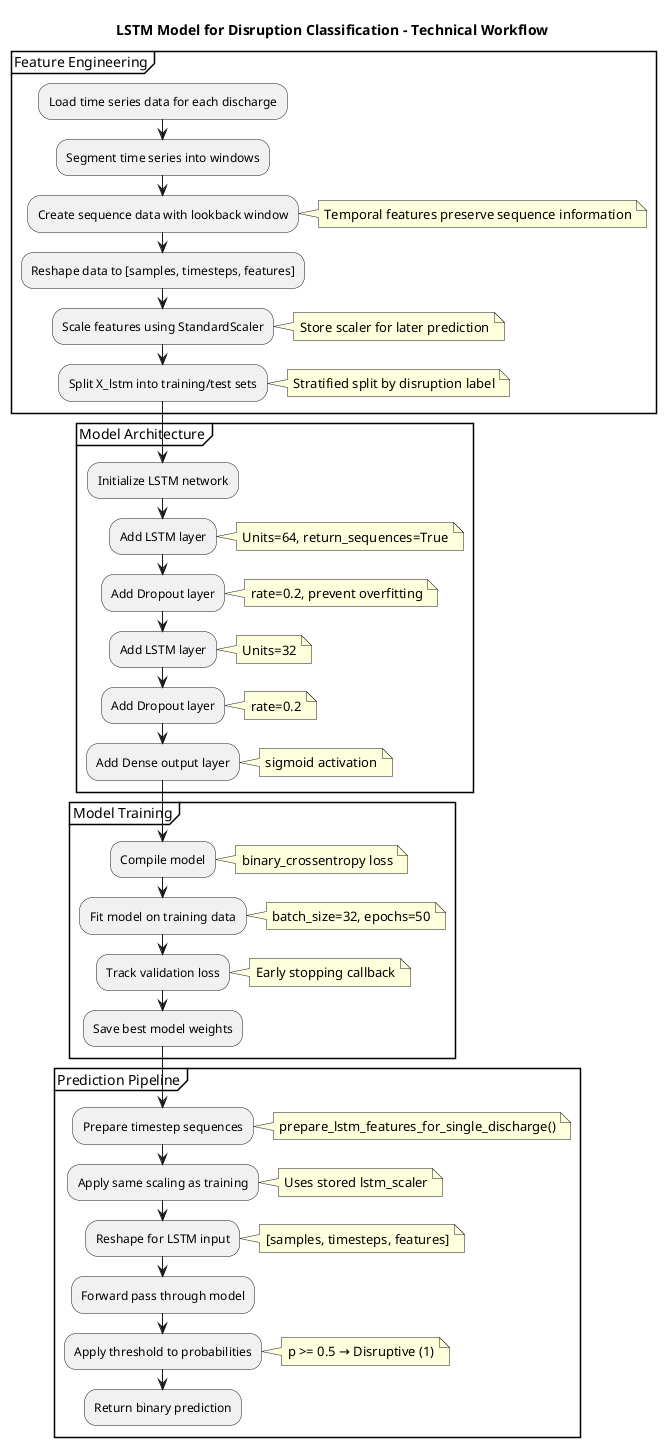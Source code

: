 @startuml LSTM_Model_Technical_Workflow

title LSTM Model for Disruption Classification - Technical Workflow

partition "Feature Engineering" {
  :Load time series data for each discharge;
  :Segment time series into windows;
  :Create sequence data with lookback window;
  note right: Temporal features preserve sequence information
  
  :Reshape data to [samples, timesteps, features];
  :Scale features using StandardScaler;
  note right: Store scaler for later prediction
  
  :Split X_lstm into training/test sets;
  note right: Stratified split by disruption label
}

partition "Model Architecture" {
  :Initialize LSTM network;
  :Add LSTM layer;
  note right: Units=64, return_sequences=True
  
  :Add Dropout layer;
  note right: rate=0.2, prevent overfitting
  
  :Add LSTM layer;
  note right: Units=32
  
  :Add Dropout layer;
  note right: rate=0.2
  
  :Add Dense output layer;
  note right: sigmoid activation
}

partition "Model Training" {
  :Compile model;
  note right: binary_crossentropy loss
  
  :Fit model on training data;
  note right: batch_size=32, epochs=50
  
  :Track validation loss;
  note right: Early stopping callback
  
  :Save best model weights;
}

partition "Prediction Pipeline" {
  :Prepare timestep sequences;
  note right: prepare_lstm_features_for_single_discharge()
  
  :Apply same scaling as training;
  note right: Uses stored lstm_scaler
  
  :Reshape for LSTM input;
  note right: [samples, timesteps, features]
  
  :Forward pass through model;
  
  :Apply threshold to probabilities;
  note right: p >= 0.5 → Disruptive (1)
  
  :Return binary prediction;
}

@enduml